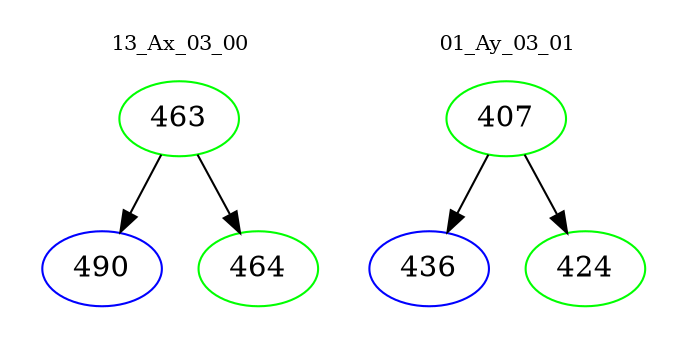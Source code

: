 digraph{
subgraph cluster_0 {
color = white
label = "13_Ax_03_00";
fontsize=10;
T0_463 [label="463", color="green"]
T0_463 -> T0_490 [color="black"]
T0_490 [label="490", color="blue"]
T0_463 -> T0_464 [color="black"]
T0_464 [label="464", color="green"]
}
subgraph cluster_1 {
color = white
label = "01_Ay_03_01";
fontsize=10;
T1_407 [label="407", color="green"]
T1_407 -> T1_436 [color="black"]
T1_436 [label="436", color="blue"]
T1_407 -> T1_424 [color="black"]
T1_424 [label="424", color="green"]
}
}
